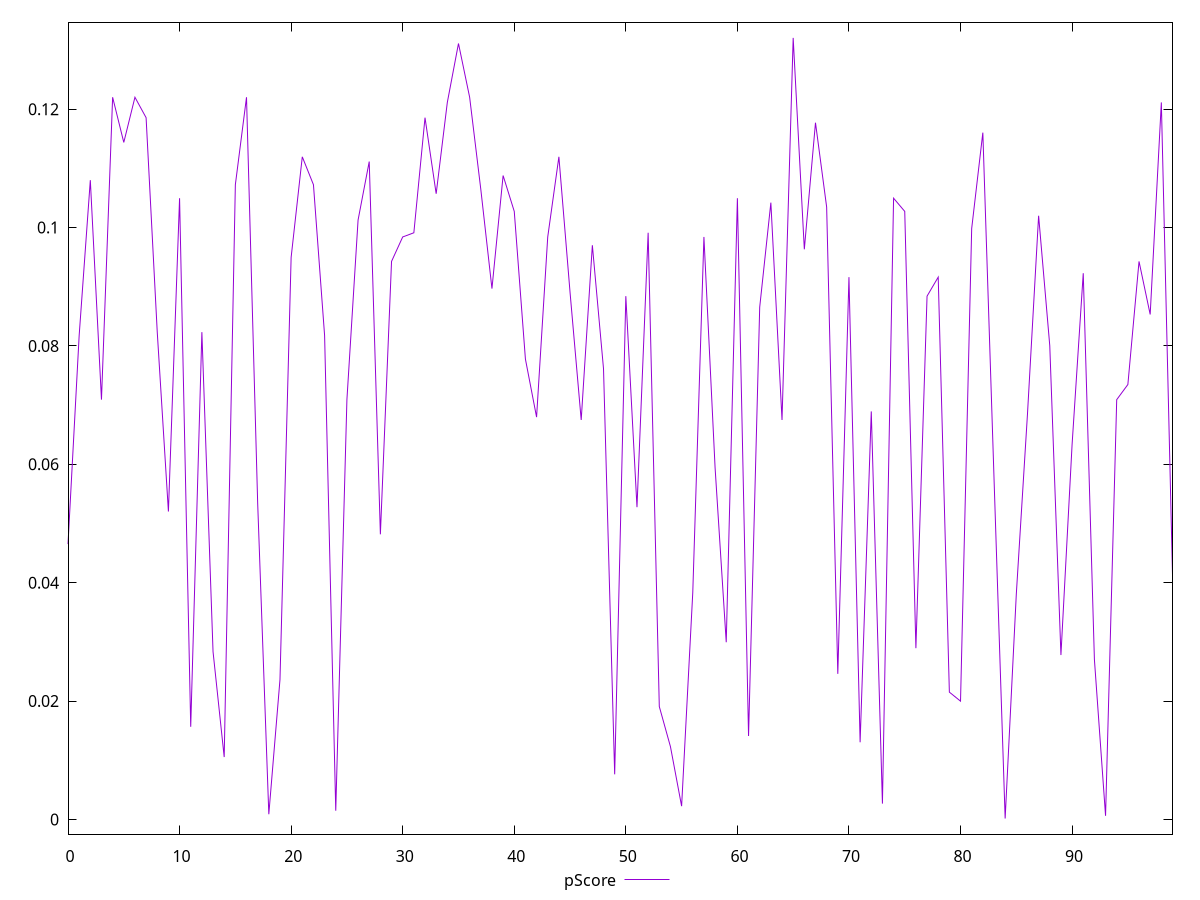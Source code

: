 reset

$pScore <<EOF
0 0.046530917357135104
1 0.08175284192621002
2 0.10801514232500159
3 0.07092884010835171
4 0.12201886905191472
5 0.11438991268327542
6 0.12201886905191472
7 0.11856662532033352
8 0.08233682569498868
9 0.05202913455553043
10 0.10496437290331417
11 0.015657804583563417
12 0.08233682569498868
13 0.02835881473281404
14 0.010547404948817729
15 0.10724409059049755
16 0.12201886905191472
17 0.053507001334392734
18 0.0008917383931578704
19 0.023631233216941938
20 0.09496152326410978
21 0.11195577797618411
22 0.10724409059049755
23 0.08175284192621213
24 0.0014882135596995805
25 0.07092884010835171
26 0.10127397293277118
27 0.11115613360797783
28 0.04818069564990851
29 0.09428543299955638
30 0.09841712875205433
31 0.0991235332253077
32 0.11856662532033513
33 0.10571874504121481
34 0.12114639749167117
35 0.13109991006608174
36 0.12201886905191472
37 0.1064786379217354
38 0.08968880625091713
39 0.10879183263502717
40 0.10273399395826144
41 0.07778264878746571
42 0.0679792664302098
43 0.09841712875205433
44 0.11195577797618411
45 0.08905116030589055
46 0.0675001620752731
47 0.09701971208752203
48 0.07614252659399406
49 0.00763726229387085
50 0.08841816618555004
51 0.05276266882552394
52 0.0991235332253077
53 0.019084420967003246
54 0.012306850390293778
55 0.0022539891873283313
56 0.03832351684186652
57 0.09841712875205433
58 0.059450432126572805
59 0.02994402921326117
60 0.10496437290331417
61 0.014103048691062825
62 0.08654676150583973
63 0.10421548269386727
64 0.06750016207527404
65 0.13204463194839522
66 0.09632862706705497
67 0.11771910535012109
68 0.10347203582971942
69 0.02460460918559315
70 0.09162999262168736
71 0.013044937842373039
72 0.06894807674135872
73 0.002682640323947161
74 0.10496437290331417
75 0.10273399395826144
76 0.028942640906717665
77 0.08841816618555004
78 0.09162999262168736
79 0.021514955116123502
80 0.019993156115657718
81 0.09983511738847506
82 0.11604241586001829
83 0.05780120700784541
84 0.00016564792414208718
85 0.03806013177796358
86 0.06846189596232277
87 0.10200131895694392
88 0.08002635500313393
89 0.027787399543510505
90 0.06334264311208354
91 0.09228658454038902
92 0.027044345603694953
93 0.0006233800102497522
94 0.07092884010835171
95 0.07348790218426793
96 0.09428543299955638
97 0.08532181027247682
98 0.121146397491668
99 0.041350355165768904
EOF

set key outside below
set xrange [0:99]
set yrange [-0.0024719317563429754:0.13468221162888028]
set trange [-0.0024719317563429754:0.13468221162888028]
set terminal svg size 640, 500 enhanced background rgb 'white'
set output "reprap/max-potential-fid/samples/pages+cached+noexternal+nomedia+nocss+nojs/pScore/values.svg"

plot $pScore title "pScore" with line

reset
